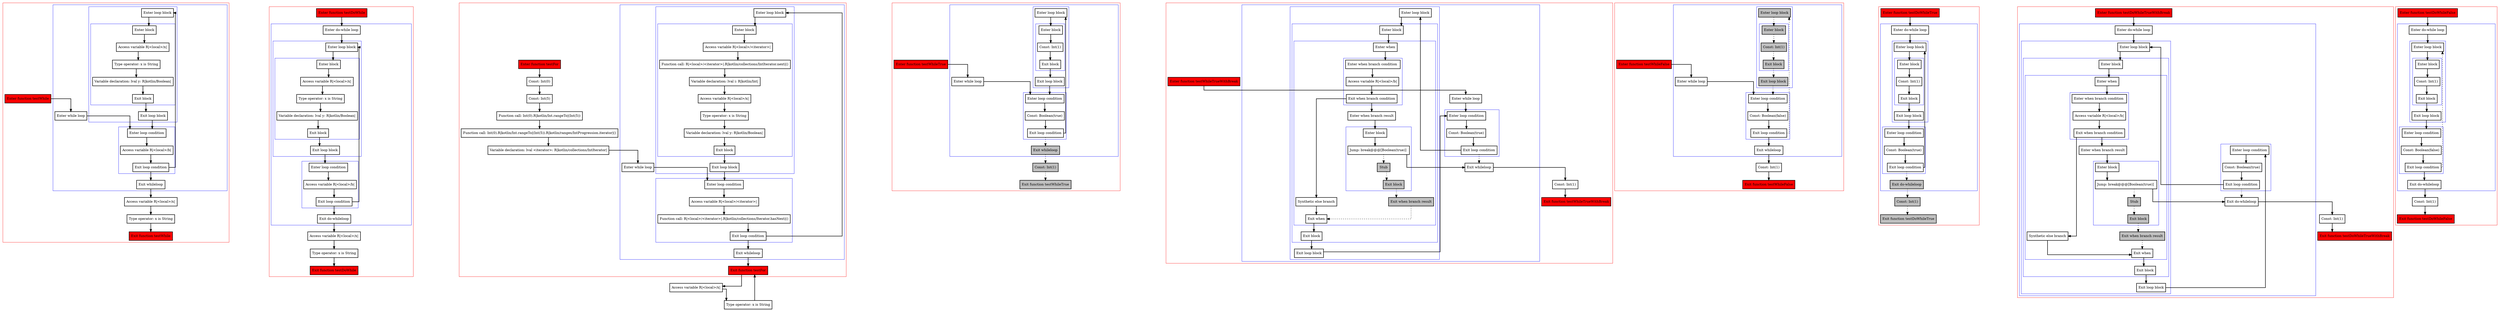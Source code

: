 digraph loops_kt {
    graph [splines=ortho nodesep=3]
    node [shape=box penwidth=2]
    edge [penwidth=2]

    subgraph cluster_0 {
        color=red
        0 [label="Enter function testWhile" style="filled" fillcolor=red];
        subgraph cluster_1 {
            color=blue
            1 [label="Enter while loop"];
            subgraph cluster_2 {
                color=blue
                2 [label="Enter loop condition"];
                3 [label="Access variable R|<local>/b|"];
                4 [label="Exit loop condition"];
            }
            subgraph cluster_3 {
                color=blue
                5 [label="Enter loop block"];
                subgraph cluster_4 {
                    color=blue
                    6 [label="Enter block"];
                    7 [label="Access variable R|<local>/x|"];
                    8 [label="Type operator: x is String"];
                    9 [label="Variable declaration: lval y: R|kotlin/Boolean|"];
                    10 [label="Exit block"];
                }
                11 [label="Exit loop block"];
            }
            12 [label="Exit whileloop"];
        }
        13 [label="Access variable R|<local>/x|"];
        14 [label="Type operator: x is String"];
        15 [label="Exit function testWhile" style="filled" fillcolor=red];
    }

    0 -> {1};
    1 -> {2};
    2 -> {3};
    3 -> {4};
    4 -> {12 5};
    5 -> {6};
    6 -> {7};
    7 -> {8};
    8 -> {9};
    9 -> {10};
    10 -> {11};
    11 -> {2};
    12 -> {13};
    13 -> {14};
    14 -> {15};

    subgraph cluster_5 {
        color=red
        16 [label="Enter function testDoWhile" style="filled" fillcolor=red];
        subgraph cluster_6 {
            color=blue
            17 [label="Enter do-while loop"];
            subgraph cluster_7 {
                color=blue
                18 [label="Enter loop block"];
                subgraph cluster_8 {
                    color=blue
                    19 [label="Enter block"];
                    20 [label="Access variable R|<local>/x|"];
                    21 [label="Type operator: x is String"];
                    22 [label="Variable declaration: lval y: R|kotlin/Boolean|"];
                    23 [label="Exit block"];
                }
                24 [label="Exit loop block"];
            }
            subgraph cluster_9 {
                color=blue
                25 [label="Enter loop condition"];
                26 [label="Access variable R|<local>/b|"];
                27 [label="Exit loop condition"];
            }
            28 [label="Exit do-whileloop"];
        }
        29 [label="Access variable R|<local>/x|"];
        30 [label="Type operator: x is String"];
        31 [label="Exit function testDoWhile" style="filled" fillcolor=red];
    }

    16 -> {17};
    17 -> {18};
    18 -> {19};
    19 -> {20};
    20 -> {21};
    21 -> {22};
    22 -> {23};
    23 -> {24};
    24 -> {25};
    25 -> {26};
    26 -> {27};
    27 -> {18 28};
    28 -> {29};
    29 -> {30};
    30 -> {31};

    subgraph cluster_10 {
        color=red
        32 [label="Enter function testFor" style="filled" fillcolor=red];
        33 [label="Const: Int(0)"];
        34 [label="Const: Int(5)"];
        35 [label="Function call: Int(0).R|kotlin/Int.rangeTo|(Int(5))"];
        36 [label="Function call: Int(0).R|kotlin/Int.rangeTo|(Int(5)).R|kotlin/ranges/IntProgression.iterator|()"];
        37 [label="Variable declaration: lval <iterator>: R|kotlin/collections/IntIterator|"];
        subgraph cluster_11 {
            color=blue
            38 [label="Enter while loop"];
            subgraph cluster_12 {
                color=blue
                39 [label="Enter loop condition"];
                40 [label="Access variable R|<local>/<iterator>|"];
                41 [label="Function call: R|<local>/<iterator>|.R|kotlin/collections/Iterator.hasNext|()"];
                42 [label="Exit loop condition"];
            }
            subgraph cluster_13 {
                color=blue
                43 [label="Enter loop block"];
                subgraph cluster_14 {
                    color=blue
                    44 [label="Enter block"];
                    45 [label="Access variable R|<local>/<iterator>|"];
                    46 [label="Function call: R|<local>/<iterator>|.R|kotlin/collections/IntIterator.next|()"];
                    47 [label="Variable declaration: lval i: R|kotlin/Int|"];
                    48 [label="Access variable R|<local>/x|"];
                    49 [label="Type operator: x is String"];
                    50 [label="Variable declaration: lval y: R|kotlin/Boolean|"];
                    51 [label="Exit block"];
                }
                52 [label="Exit loop block"];
            }
            53 [label="Exit whileloop"];
        }
        54 [label="Exit function testFor" style="filled" fillcolor=red];
    }
    55 [label="Access variable R|<local>/x|"];
    56 [label="Type operator: x is String"];

    32 -> {33};
    33 -> {34};
    34 -> {35};
    35 -> {36};
    36 -> {37};
    37 -> {38};
    38 -> {39};
    39 -> {40};
    40 -> {41};
    41 -> {42};
    42 -> {53 43};
    43 -> {44};
    44 -> {45};
    45 -> {46};
    46 -> {47};
    47 -> {48};
    48 -> {49};
    49 -> {50};
    50 -> {51};
    51 -> {52};
    52 -> {39};
    53 -> {54};
    54 -> {55};
    55 -> {56};
    56 -> {54};

    subgraph cluster_15 {
        color=red
        57 [label="Enter function testWhileTrue" style="filled" fillcolor=red];
        subgraph cluster_16 {
            color=blue
            58 [label="Enter while loop"];
            subgraph cluster_17 {
                color=blue
                59 [label="Enter loop condition"];
                60 [label="Const: Boolean(true)"];
                61 [label="Exit loop condition"];
            }
            subgraph cluster_18 {
                color=blue
                62 [label="Enter loop block"];
                subgraph cluster_19 {
                    color=blue
                    63 [label="Enter block"];
                    64 [label="Const: Int(1)"];
                    65 [label="Exit block"];
                }
                66 [label="Exit loop block"];
            }
            67 [label="Exit whileloop" style="filled" fillcolor=gray];
        }
        68 [label="Const: Int(1)" style="filled" fillcolor=gray];
        69 [label="Exit function testWhileTrue" style="filled" fillcolor=red style="filled" fillcolor=gray];
    }

    57 -> {58};
    58 -> {59};
    59 -> {60};
    60 -> {61};
    61 -> {62};
    61 -> {67} [style=dotted];
    62 -> {63};
    63 -> {64};
    64 -> {65};
    65 -> {66};
    66 -> {59};
    67 -> {68} [style=dotted];
    68 -> {69} [style=dotted];

    subgraph cluster_20 {
        color=red
        70 [label="Enter function testWhileTrueWithBreak" style="filled" fillcolor=red];
        subgraph cluster_21 {
            color=blue
            71 [label="Enter while loop"];
            subgraph cluster_22 {
                color=blue
                72 [label="Enter loop condition"];
                73 [label="Const: Boolean(true)"];
                74 [label="Exit loop condition"];
            }
            subgraph cluster_23 {
                color=blue
                75 [label="Enter loop block"];
                subgraph cluster_24 {
                    color=blue
                    76 [label="Enter block"];
                    subgraph cluster_25 {
                        color=blue
                        77 [label="Enter when"];
                        subgraph cluster_26 {
                            color=blue
                            78 [label="Enter when branch condition "];
                            79 [label="Access variable R|<local>/b|"];
                            80 [label="Exit when branch condition"];
                        }
                        81 [label="Synthetic else branch"];
                        82 [label="Enter when branch result"];
                        subgraph cluster_27 {
                            color=blue
                            83 [label="Enter block"];
                            84 [label="Jump: break@@@[Boolean(true)] "];
                            85 [label="Stub" style="filled" fillcolor=gray];
                            86 [label="Exit block" style="filled" fillcolor=gray];
                        }
                        87 [label="Exit when branch result" style="filled" fillcolor=gray];
                        88 [label="Exit when"];
                    }
                    89 [label="Exit block"];
                }
                90 [label="Exit loop block"];
            }
            91 [label="Exit whileloop"];
        }
        92 [label="Const: Int(1)"];
        93 [label="Exit function testWhileTrueWithBreak" style="filled" fillcolor=red];
    }

    70 -> {71};
    71 -> {72};
    72 -> {73};
    73 -> {74};
    74 -> {75};
    74 -> {91} [style=dotted];
    75 -> {76};
    76 -> {77};
    77 -> {78};
    78 -> {79};
    79 -> {80};
    80 -> {82 81};
    81 -> {88};
    82 -> {83};
    83 -> {84};
    84 -> {91};
    84 -> {85} [style=dotted];
    85 -> {86} [style=dotted];
    86 -> {87} [style=dotted];
    87 -> {88} [style=dotted];
    88 -> {89};
    89 -> {90};
    90 -> {72};
    91 -> {92};
    92 -> {93};

    subgraph cluster_28 {
        color=red
        94 [label="Enter function testWhileFalse" style="filled" fillcolor=red];
        subgraph cluster_29 {
            color=blue
            95 [label="Enter while loop"];
            subgraph cluster_30 {
                color=blue
                96 [label="Enter loop condition"];
                97 [label="Const: Boolean(false)"];
                98 [label="Exit loop condition"];
            }
            subgraph cluster_31 {
                color=blue
                99 [label="Enter loop block" style="filled" fillcolor=gray];
                subgraph cluster_32 {
                    color=blue
                    100 [label="Enter block" style="filled" fillcolor=gray];
                    101 [label="Const: Int(1)" style="filled" fillcolor=gray];
                    102 [label="Exit block" style="filled" fillcolor=gray];
                }
                103 [label="Exit loop block" style="filled" fillcolor=gray];
            }
            104 [label="Exit whileloop"];
        }
        105 [label="Const: Int(1)"];
        106 [label="Exit function testWhileFalse" style="filled" fillcolor=red];
    }

    94 -> {95};
    95 -> {96};
    96 -> {97};
    97 -> {98};
    98 -> {104};
    98 -> {99} [style=dotted];
    99 -> {100} [style=dotted];
    100 -> {101} [style=dotted];
    101 -> {102} [style=dotted];
    102 -> {103} [style=dotted];
    103 -> {96} [style=dotted];
    104 -> {105};
    105 -> {106};

    subgraph cluster_33 {
        color=red
        107 [label="Enter function testDoWhileTrue" style="filled" fillcolor=red];
        subgraph cluster_34 {
            color=blue
            108 [label="Enter do-while loop"];
            subgraph cluster_35 {
                color=blue
                109 [label="Enter loop block"];
                subgraph cluster_36 {
                    color=blue
                    110 [label="Enter block"];
                    111 [label="Const: Int(1)"];
                    112 [label="Exit block"];
                }
                113 [label="Exit loop block"];
            }
            subgraph cluster_37 {
                color=blue
                114 [label="Enter loop condition"];
                115 [label="Const: Boolean(true)"];
                116 [label="Exit loop condition"];
            }
            117 [label="Exit do-whileloop" style="filled" fillcolor=gray];
        }
        118 [label="Const: Int(1)" style="filled" fillcolor=gray];
        119 [label="Exit function testDoWhileTrue" style="filled" fillcolor=red style="filled" fillcolor=gray];
    }

    107 -> {108};
    108 -> {109};
    109 -> {110};
    110 -> {111};
    111 -> {112};
    112 -> {113};
    113 -> {114};
    114 -> {115};
    115 -> {116};
    116 -> {109};
    116 -> {117} [style=dotted];
    117 -> {118} [style=dotted];
    118 -> {119} [style=dotted];

    subgraph cluster_38 {
        color=red
        120 [label="Enter function testDoWhileTrueWithBreak" style="filled" fillcolor=red];
        subgraph cluster_39 {
            color=blue
            121 [label="Enter do-while loop"];
            subgraph cluster_40 {
                color=blue
                122 [label="Enter loop block"];
                subgraph cluster_41 {
                    color=blue
                    123 [label="Enter block"];
                    subgraph cluster_42 {
                        color=blue
                        124 [label="Enter when"];
                        subgraph cluster_43 {
                            color=blue
                            125 [label="Enter when branch condition "];
                            126 [label="Access variable R|<local>/b|"];
                            127 [label="Exit when branch condition"];
                        }
                        128 [label="Synthetic else branch"];
                        129 [label="Enter when branch result"];
                        subgraph cluster_44 {
                            color=blue
                            130 [label="Enter block"];
                            131 [label="Jump: break@@@[Boolean(true)] "];
                            132 [label="Stub" style="filled" fillcolor=gray];
                            133 [label="Exit block" style="filled" fillcolor=gray];
                        }
                        134 [label="Exit when branch result" style="filled" fillcolor=gray];
                        135 [label="Exit when"];
                    }
                    136 [label="Exit block"];
                }
                137 [label="Exit loop block"];
            }
            subgraph cluster_45 {
                color=blue
                138 [label="Enter loop condition"];
                139 [label="Const: Boolean(true)"];
                140 [label="Exit loop condition"];
            }
            141 [label="Exit do-whileloop"];
        }
        142 [label="Const: Int(1)"];
        143 [label="Exit function testDoWhileTrueWithBreak" style="filled" fillcolor=red];
    }

    120 -> {121};
    121 -> {122};
    122 -> {123};
    123 -> {124};
    124 -> {125};
    125 -> {126};
    126 -> {127};
    127 -> {129 128};
    128 -> {135};
    129 -> {130};
    130 -> {131};
    131 -> {141};
    131 -> {132} [style=dotted];
    132 -> {133} [style=dotted];
    133 -> {134} [style=dotted];
    134 -> {135} [style=dotted];
    135 -> {136};
    136 -> {137};
    137 -> {138};
    138 -> {139};
    139 -> {140};
    140 -> {122};
    140 -> {141} [style=dotted];
    141 -> {142};
    142 -> {143};

    subgraph cluster_46 {
        color=red
        144 [label="Enter function testDoWhileFalse" style="filled" fillcolor=red];
        subgraph cluster_47 {
            color=blue
            145 [label="Enter do-while loop"];
            subgraph cluster_48 {
                color=blue
                146 [label="Enter loop block"];
                subgraph cluster_49 {
                    color=blue
                    147 [label="Enter block"];
                    148 [label="Const: Int(1)"];
                    149 [label="Exit block"];
                }
                150 [label="Exit loop block"];
            }
            subgraph cluster_50 {
                color=blue
                151 [label="Enter loop condition"];
                152 [label="Const: Boolean(false)"];
                153 [label="Exit loop condition"];
            }
            154 [label="Exit do-whileloop"];
        }
        155 [label="Const: Int(1)"];
        156 [label="Exit function testDoWhileFalse" style="filled" fillcolor=red];
    }

    144 -> {145};
    145 -> {146};
    146 -> {147};
    147 -> {148};
    148 -> {149};
    149 -> {150};
    150 -> {151};
    151 -> {152};
    152 -> {153};
    153 -> {154};
    153 -> {146} [style=dotted];
    154 -> {155};
    155 -> {156};

}
